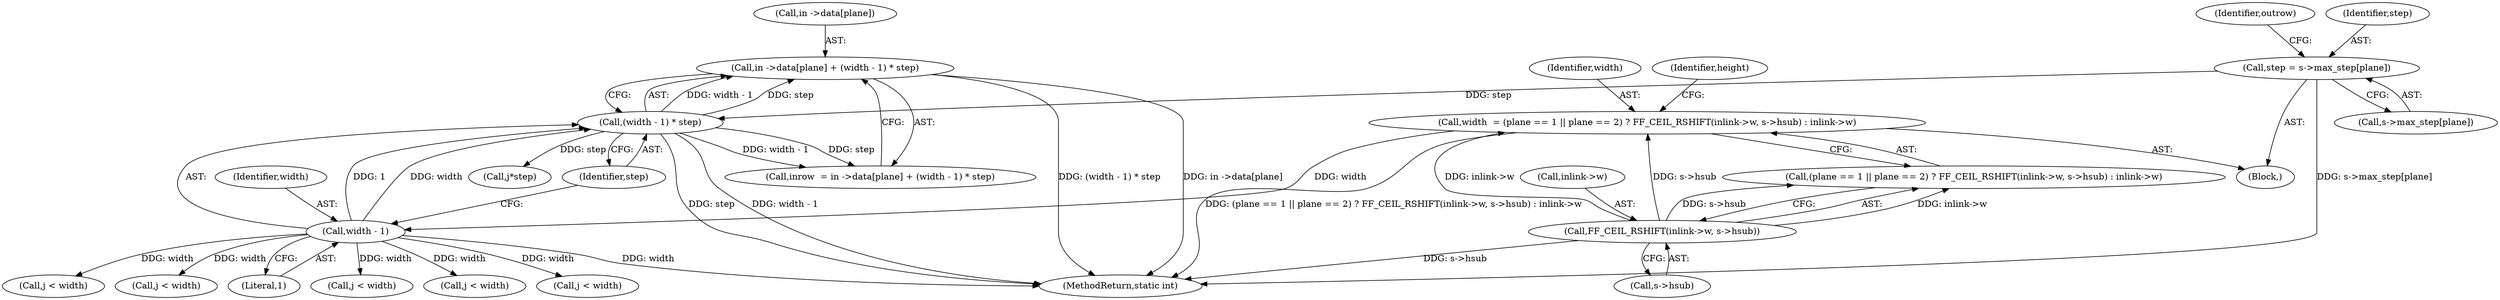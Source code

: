digraph "0_FFmpeg_e43a0a232dbf6d3c161823c2e07c52e76227a1bc_4@pointer" {
"1000256" [label="(Call,in ->data[plane] + (width - 1) * step)"];
"1000262" [label="(Call,(width - 1) * step)"];
"1000263" [label="(Call,width - 1)"];
"1000199" [label="(Call,width  = (plane == 1 || plane == 2) ? FF_CEIL_RSHIFT(inlink->w, s->hsub) : inlink->w)"];
"1000209" [label="(Call,FF_CEIL_RSHIFT(inlink->w, s->hsub))"];
"1000240" [label="(Call,step = s->max_step[plane])"];
"1000240" [label="(Call,step = s->max_step[plane])"];
"1000263" [label="(Call,width - 1)"];
"1000197" [label="(Block,)"];
"1000386" [label="(Call,j < width)"];
"1000265" [label="(Literal,1)"];
"1000413" [label="(Call,j*step)"];
"1000201" [label="(Call,(plane == 1 || plane == 2) ? FF_CEIL_RSHIFT(inlink->w, s->hsub) : inlink->w)"];
"1000257" [label="(Call,in ->data[plane])"];
"1000317" [label="(Call,j < width)"];
"1000213" [label="(Call,s->hsub)"];
"1000199" [label="(Call,width  = (plane == 1 || plane == 2) ? FF_CEIL_RSHIFT(inlink->w, s->hsub) : inlink->w)"];
"1000266" [label="(Identifier,step)"];
"1000248" [label="(Identifier,outrow)"];
"1000256" [label="(Call,in ->data[plane] + (width - 1) * step)"];
"1000209" [label="(Call,FF_CEIL_RSHIFT(inlink->w, s->hsub))"];
"1000200" [label="(Identifier,width)"];
"1000242" [label="(Call,s->max_step[plane])"];
"1000264" [label="(Identifier,width)"];
"1000254" [label="(Call,inrow  = in ->data[plane] + (width - 1) * step)"];
"1000345" [label="(Call,j < width)"];
"1000262" [label="(Call,(width - 1) * step)"];
"1000443" [label="(MethodReturn,static int)"];
"1000210" [label="(Call,inlink->w)"];
"1000241" [label="(Identifier,step)"];
"1000285" [label="(Call,j < width)"];
"1000221" [label="(Identifier,height)"];
"1000405" [label="(Call,j < width)"];
"1000256" -> "1000254"  [label="AST: "];
"1000256" -> "1000262"  [label="CFG: "];
"1000257" -> "1000256"  [label="AST: "];
"1000262" -> "1000256"  [label="AST: "];
"1000254" -> "1000256"  [label="CFG: "];
"1000256" -> "1000443"  [label="DDG: (width - 1) * step"];
"1000256" -> "1000443"  [label="DDG: in ->data[plane]"];
"1000262" -> "1000256"  [label="DDG: width - 1"];
"1000262" -> "1000256"  [label="DDG: step"];
"1000262" -> "1000266"  [label="CFG: "];
"1000263" -> "1000262"  [label="AST: "];
"1000266" -> "1000262"  [label="AST: "];
"1000262" -> "1000443"  [label="DDG: width - 1"];
"1000262" -> "1000443"  [label="DDG: step"];
"1000262" -> "1000254"  [label="DDG: width - 1"];
"1000262" -> "1000254"  [label="DDG: step"];
"1000263" -> "1000262"  [label="DDG: width"];
"1000263" -> "1000262"  [label="DDG: 1"];
"1000240" -> "1000262"  [label="DDG: step"];
"1000262" -> "1000413"  [label="DDG: step"];
"1000263" -> "1000265"  [label="CFG: "];
"1000264" -> "1000263"  [label="AST: "];
"1000265" -> "1000263"  [label="AST: "];
"1000266" -> "1000263"  [label="CFG: "];
"1000263" -> "1000443"  [label="DDG: width"];
"1000199" -> "1000263"  [label="DDG: width"];
"1000263" -> "1000285"  [label="DDG: width"];
"1000263" -> "1000317"  [label="DDG: width"];
"1000263" -> "1000345"  [label="DDG: width"];
"1000263" -> "1000386"  [label="DDG: width"];
"1000263" -> "1000405"  [label="DDG: width"];
"1000199" -> "1000197"  [label="AST: "];
"1000199" -> "1000201"  [label="CFG: "];
"1000200" -> "1000199"  [label="AST: "];
"1000201" -> "1000199"  [label="AST: "];
"1000221" -> "1000199"  [label="CFG: "];
"1000199" -> "1000443"  [label="DDG: (plane == 1 || plane == 2) ? FF_CEIL_RSHIFT(inlink->w, s->hsub) : inlink->w"];
"1000209" -> "1000199"  [label="DDG: inlink->w"];
"1000209" -> "1000199"  [label="DDG: s->hsub"];
"1000209" -> "1000201"  [label="AST: "];
"1000209" -> "1000213"  [label="CFG: "];
"1000210" -> "1000209"  [label="AST: "];
"1000213" -> "1000209"  [label="AST: "];
"1000201" -> "1000209"  [label="CFG: "];
"1000209" -> "1000443"  [label="DDG: s->hsub"];
"1000209" -> "1000201"  [label="DDG: inlink->w"];
"1000209" -> "1000201"  [label="DDG: s->hsub"];
"1000240" -> "1000197"  [label="AST: "];
"1000240" -> "1000242"  [label="CFG: "];
"1000241" -> "1000240"  [label="AST: "];
"1000242" -> "1000240"  [label="AST: "];
"1000248" -> "1000240"  [label="CFG: "];
"1000240" -> "1000443"  [label="DDG: s->max_step[plane]"];
}
